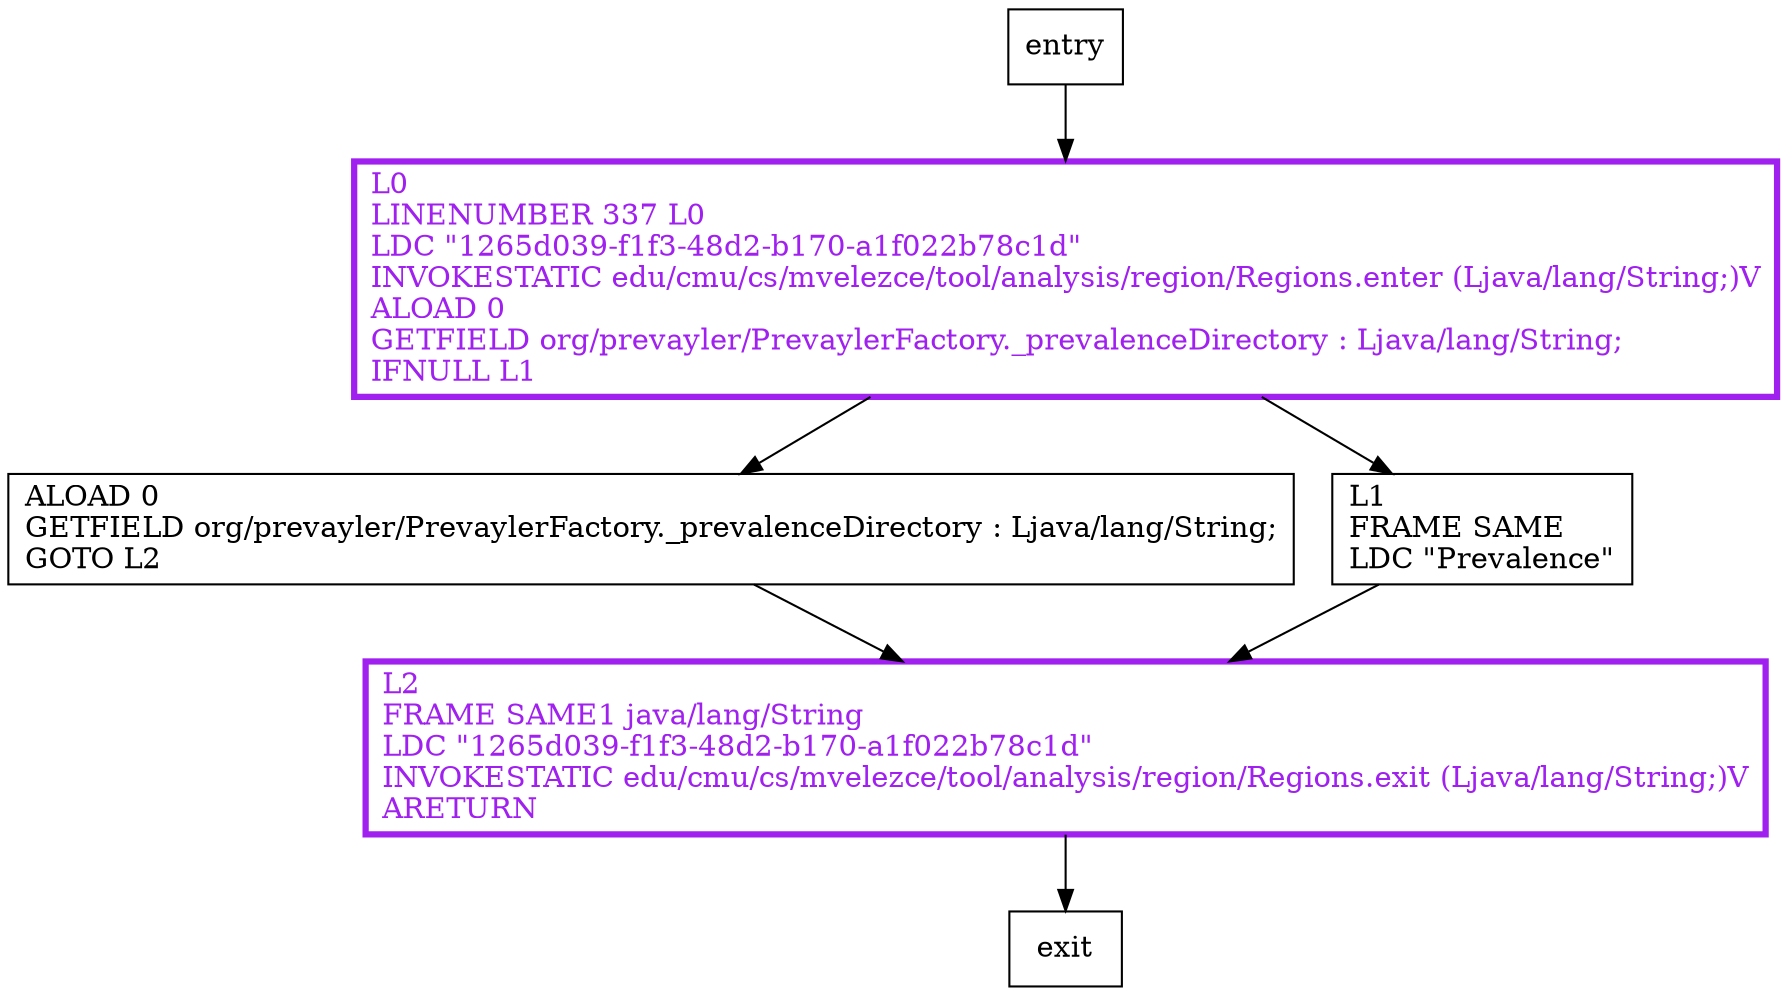 digraph prevalenceDirectory {
node [shape=record];
1046211253 [label="L0\lLINENUMBER 337 L0\lLDC \"1265d039-f1f3-48d2-b170-a1f022b78c1d\"\lINVOKESTATIC edu/cmu/cs/mvelezce/tool/analysis/region/Regions.enter (Ljava/lang/String;)V\lALOAD 0\lGETFIELD org/prevayler/PrevaylerFactory._prevalenceDirectory : Ljava/lang/String;\lIFNULL L1\l"];
871115788 [label="ALOAD 0\lGETFIELD org/prevayler/PrevaylerFactory._prevalenceDirectory : Ljava/lang/String;\lGOTO L2\l"];
2086177500 [label="L1\lFRAME SAME\lLDC \"Prevalence\"\l"];
1500020749 [label="L2\lFRAME SAME1 java/lang/String\lLDC \"1265d039-f1f3-48d2-b170-a1f022b78c1d\"\lINVOKESTATIC edu/cmu/cs/mvelezce/tool/analysis/region/Regions.exit (Ljava/lang/String;)V\lARETURN\l"];
entry;
exit;
entry -> 1046211253;
1046211253 -> 871115788;
1046211253 -> 2086177500;
871115788 -> 1500020749;
2086177500 -> 1500020749;
1500020749 -> exit;
1046211253[fontcolor="purple", penwidth=3, color="purple"];
1500020749[fontcolor="purple", penwidth=3, color="purple"];
}
